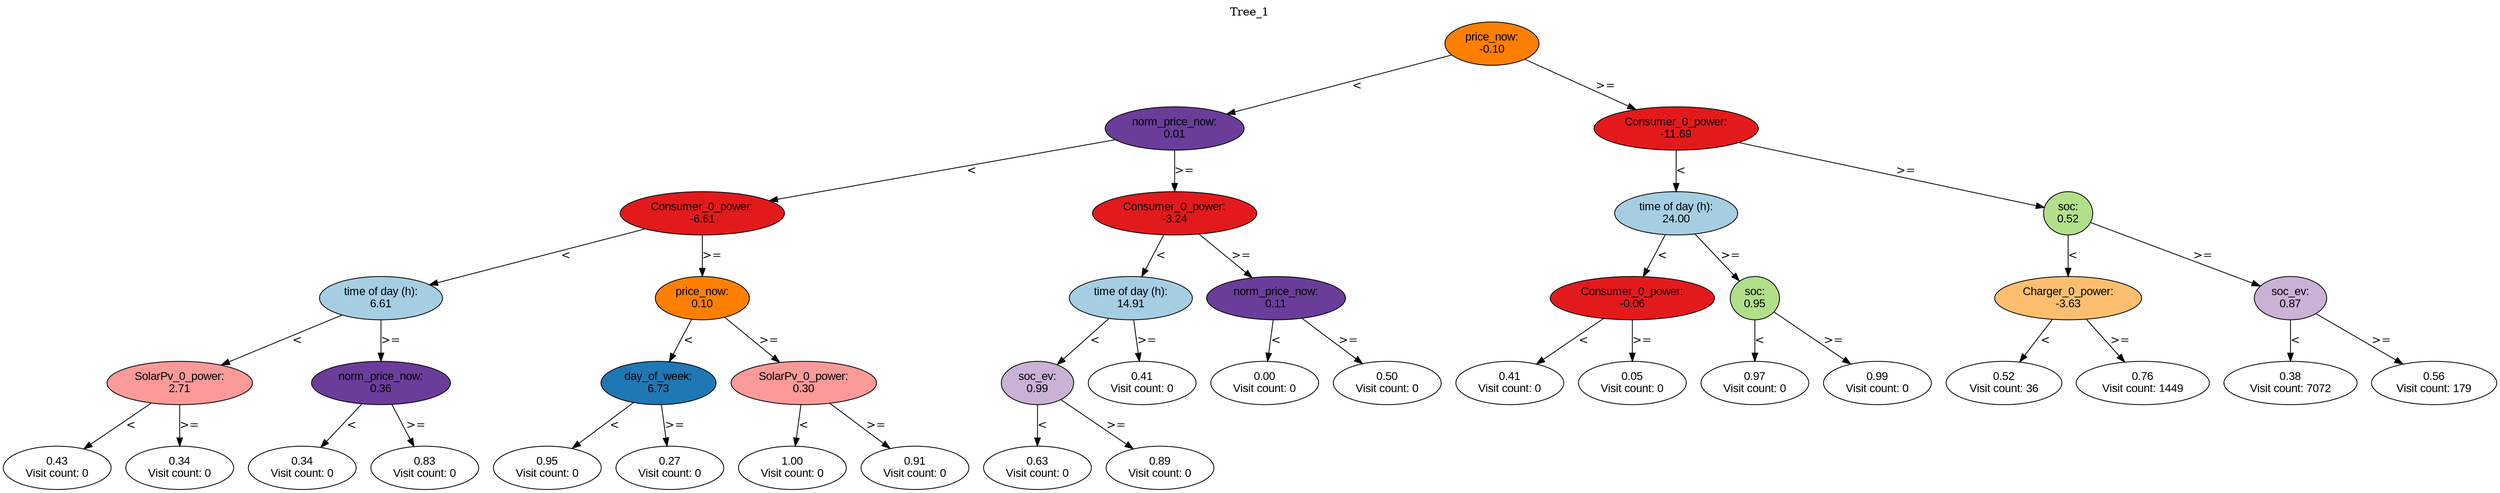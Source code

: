 digraph BST {
    node [fontname="Arial" style=filled colorscheme=paired12];
    0 [ label = "price_now:
-0.10" fillcolor=8];
    1 [ label = "norm_price_now:
0.01" fillcolor=10];
    2 [ label = "Consumer_0_power:
-6.61" fillcolor=6];
    3 [ label = "time of day (h):
6.61" fillcolor=1];
    4 [ label = "SolarPv_0_power:
2.71" fillcolor=5];
    5 [ label = "0.43
Visit count: 0" fillcolor=white];
    6 [ label = "0.34
Visit count: 0" fillcolor=white];
    7 [ label = "norm_price_now:
0.36" fillcolor=10];
    8 [ label = "0.34
Visit count: 0" fillcolor=white];
    9 [ label = "0.83
Visit count: 0" fillcolor=white];
    10 [ label = "price_now:
0.10" fillcolor=8];
    11 [ label = "day_of_week:
6.73" fillcolor=2];
    12 [ label = "0.95
Visit count: 0" fillcolor=white];
    13 [ label = "0.27
Visit count: 0" fillcolor=white];
    14 [ label = "SolarPv_0_power:
0.30" fillcolor=5];
    15 [ label = "1.00
Visit count: 0" fillcolor=white];
    16 [ label = "0.91
Visit count: 0" fillcolor=white];
    17 [ label = "Consumer_0_power:
-3.24" fillcolor=6];
    18 [ label = "time of day (h):
14.91" fillcolor=1];
    19 [ label = "soc_ev:
0.99" fillcolor=9];
    20 [ label = "0.63
Visit count: 0" fillcolor=white];
    21 [ label = "0.89
Visit count: 0" fillcolor=white];
    22 [ label = "0.41
Visit count: 0" fillcolor=white];
    23 [ label = "norm_price_now:
0.11" fillcolor=10];
    24 [ label = "0.00
Visit count: 0" fillcolor=white];
    25 [ label = "0.50
Visit count: 0" fillcolor=white];
    26 [ label = "Consumer_0_power:
-11.69" fillcolor=6];
    27 [ label = "time of day (h):
24.00" fillcolor=1];
    28 [ label = "Consumer_0_power:
-0.06" fillcolor=6];
    29 [ label = "0.41
Visit count: 0" fillcolor=white];
    30 [ label = "0.05
Visit count: 0" fillcolor=white];
    31 [ label = "soc:
0.95" fillcolor=3];
    32 [ label = "0.97
Visit count: 0" fillcolor=white];
    33 [ label = "0.99
Visit count: 0" fillcolor=white];
    34 [ label = "soc:
0.52" fillcolor=3];
    35 [ label = "Charger_0_power:
-3.63" fillcolor=7];
    36 [ label = "0.52
Visit count: 36" fillcolor=white];
    37 [ label = "0.76
Visit count: 1449" fillcolor=white];
    38 [ label = "soc_ev:
0.87" fillcolor=9];
    39 [ label = "0.38
Visit count: 7072" fillcolor=white];
    40 [ label = "0.56
Visit count: 179" fillcolor=white];

    0  -> 1[ label = "<"];
    0  -> 26[ label = ">="];
    1  -> 2[ label = "<"];
    1  -> 17[ label = ">="];
    2  -> 3[ label = "<"];
    2  -> 10[ label = ">="];
    3  -> 4[ label = "<"];
    3  -> 7[ label = ">="];
    4  -> 5[ label = "<"];
    4  -> 6[ label = ">="];
    7  -> 8[ label = "<"];
    7  -> 9[ label = ">="];
    10  -> 11[ label = "<"];
    10  -> 14[ label = ">="];
    11  -> 12[ label = "<"];
    11  -> 13[ label = ">="];
    14  -> 15[ label = "<"];
    14  -> 16[ label = ">="];
    17  -> 18[ label = "<"];
    17  -> 23[ label = ">="];
    18  -> 19[ label = "<"];
    18  -> 22[ label = ">="];
    19  -> 20[ label = "<"];
    19  -> 21[ label = ">="];
    23  -> 24[ label = "<"];
    23  -> 25[ label = ">="];
    26  -> 27[ label = "<"];
    26  -> 34[ label = ">="];
    27  -> 28[ label = "<"];
    27  -> 31[ label = ">="];
    28  -> 29[ label = "<"];
    28  -> 30[ label = ">="];
    31  -> 32[ label = "<"];
    31  -> 33[ label = ">="];
    34  -> 35[ label = "<"];
    34  -> 38[ label = ">="];
    35  -> 36[ label = "<"];
    35  -> 37[ label = ">="];
    38  -> 39[ label = "<"];
    38  -> 40[ label = ">="];

    labelloc="t";
    label="Tree_1";
}